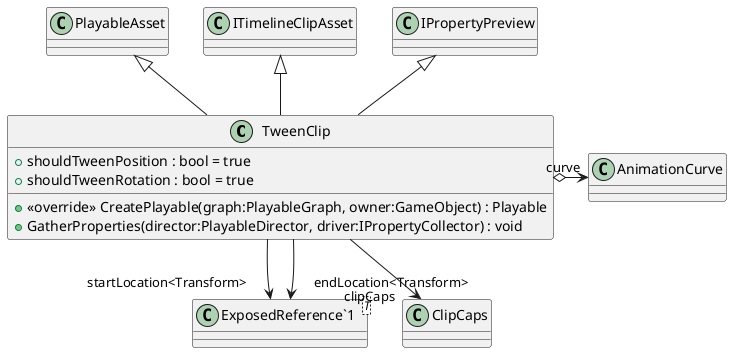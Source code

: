 @startuml
class TweenClip {
    + shouldTweenPosition : bool = true
    + shouldTweenRotation : bool = true
    + <<override>> CreatePlayable(graph:PlayableGraph, owner:GameObject) : Playable
    + GatherProperties(director:PlayableDirector, driver:IPropertyCollector) : void
}
class "ExposedReference`1"<T> {
}
PlayableAsset <|-- TweenClip
ITimelineClipAsset <|-- TweenClip
IPropertyPreview <|-- TweenClip
TweenClip --> "startLocation<Transform>" "ExposedReference`1"
TweenClip --> "endLocation<Transform>" "ExposedReference`1"
TweenClip o-> "curve" AnimationCurve
TweenClip --> "clipCaps" ClipCaps
@enduml
